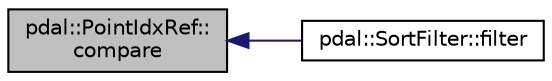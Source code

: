 digraph "pdal::PointIdxRef::compare"
{
  edge [fontname="Helvetica",fontsize="10",labelfontname="Helvetica",labelfontsize="10"];
  node [fontname="Helvetica",fontsize="10",shape=record];
  rankdir="LR";
  Node1 [label="pdal::PointIdxRef::\lcompare",height=0.2,width=0.4,color="black", fillcolor="grey75", style="filled", fontcolor="black"];
  Node1 -> Node2 [dir="back",color="midnightblue",fontsize="10",style="solid",fontname="Helvetica"];
  Node2 [label="pdal::SortFilter::filter",height=0.2,width=0.4,color="black", fillcolor="white", style="filled",URL="$classpdal_1_1SortFilter.html#aae3d27e03e7a158f542b3745e9e8579f"];
}

